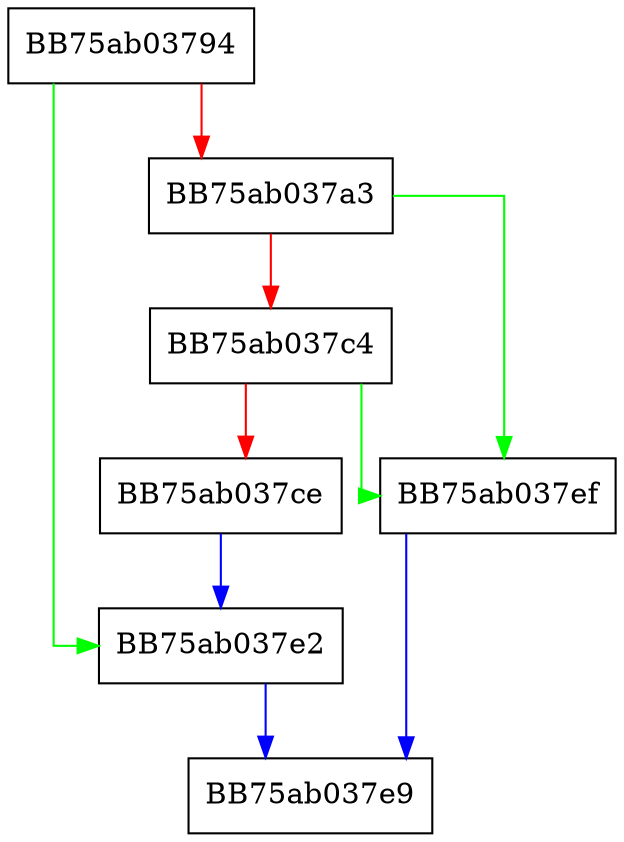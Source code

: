 digraph luaZ_lookahead {
  node [shape="box"];
  graph [splines=ortho];
  BB75ab03794 -> BB75ab037e2 [color="green"];
  BB75ab03794 -> BB75ab037a3 [color="red"];
  BB75ab037a3 -> BB75ab037ef [color="green"];
  BB75ab037a3 -> BB75ab037c4 [color="red"];
  BB75ab037c4 -> BB75ab037ef [color="green"];
  BB75ab037c4 -> BB75ab037ce [color="red"];
  BB75ab037ce -> BB75ab037e2 [color="blue"];
  BB75ab037e2 -> BB75ab037e9 [color="blue"];
  BB75ab037ef -> BB75ab037e9 [color="blue"];
}